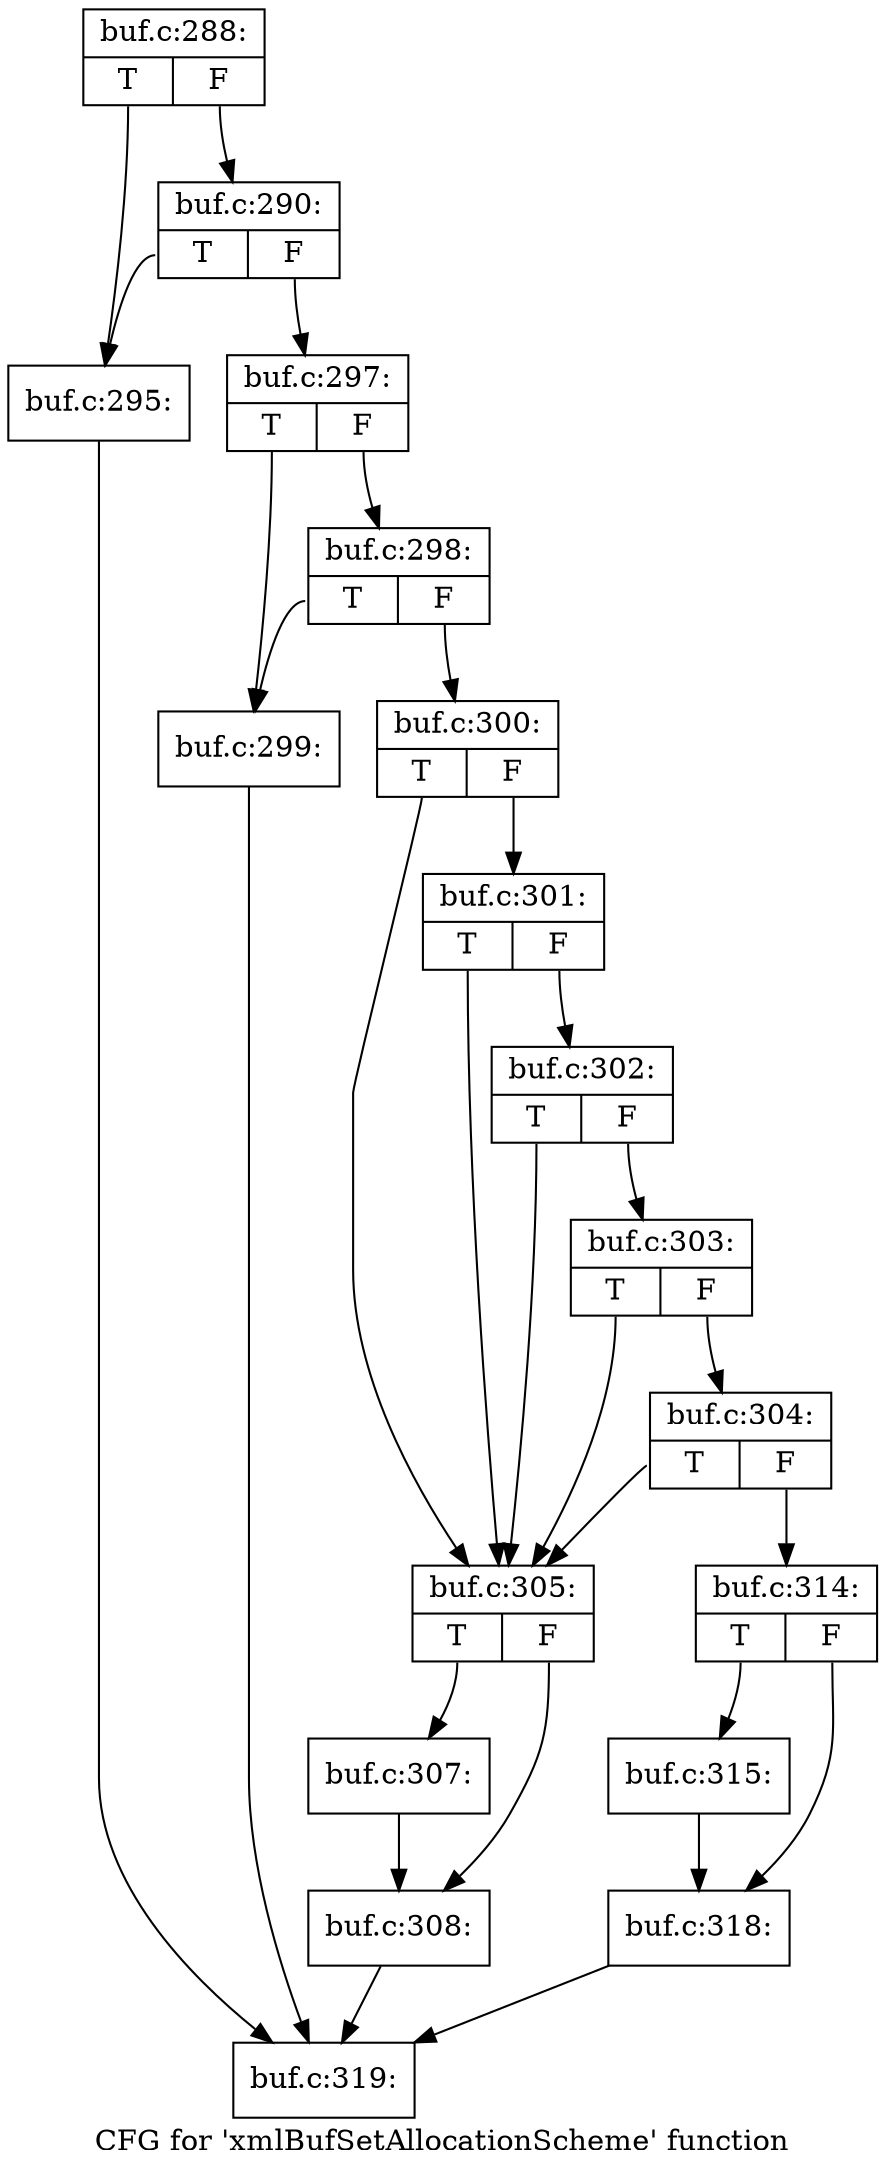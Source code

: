 digraph "CFG for 'xmlBufSetAllocationScheme' function" {
	label="CFG for 'xmlBufSetAllocationScheme' function";

	Node0x556b570 [shape=record,label="{buf.c:288:|{<s0>T|<s1>F}}"];
	Node0x556b570:s0 -> Node0x556b2b0;
	Node0x556b570:s1 -> Node0x556b350;
	Node0x556b350 [shape=record,label="{buf.c:290:|{<s0>T|<s1>F}}"];
	Node0x556b350:s0 -> Node0x556b2b0;
	Node0x556b350:s1 -> Node0x556b300;
	Node0x556b2b0 [shape=record,label="{buf.c:295:}"];
	Node0x556b2b0 -> Node0x556b880;
	Node0x556b300 [shape=record,label="{buf.c:297:|{<s0>T|<s1>F}}"];
	Node0x556b300:s0 -> Node0x5559690;
	Node0x556b300:s1 -> Node0x555e280;
	Node0x555e280 [shape=record,label="{buf.c:298:|{<s0>T|<s1>F}}"];
	Node0x555e280:s0 -> Node0x5559690;
	Node0x555e280:s1 -> Node0x555e230;
	Node0x5559690 [shape=record,label="{buf.c:299:}"];
	Node0x5559690 -> Node0x556b880;
	Node0x555e230 [shape=record,label="{buf.c:300:|{<s0>T|<s1>F}}"];
	Node0x555e230:s0 -> Node0x556e460;
	Node0x555e230:s1 -> Node0x556e680;
	Node0x556e680 [shape=record,label="{buf.c:301:|{<s0>T|<s1>F}}"];
	Node0x556e680:s0 -> Node0x556e460;
	Node0x556e680:s1 -> Node0x556e600;
	Node0x556e600 [shape=record,label="{buf.c:302:|{<s0>T|<s1>F}}"];
	Node0x556e600:s0 -> Node0x556e460;
	Node0x556e600:s1 -> Node0x556e580;
	Node0x556e580 [shape=record,label="{buf.c:303:|{<s0>T|<s1>F}}"];
	Node0x556e580:s0 -> Node0x556e460;
	Node0x556e580:s1 -> Node0x556e500;
	Node0x556e500 [shape=record,label="{buf.c:304:|{<s0>T|<s1>F}}"];
	Node0x556e500:s0 -> Node0x556e460;
	Node0x556e500:s1 -> Node0x556e4b0;
	Node0x556e460 [shape=record,label="{buf.c:305:|{<s0>T|<s1>F}}"];
	Node0x556e460:s0 -> Node0x556f4b0;
	Node0x556e460:s1 -> Node0x556f500;
	Node0x556f4b0 [shape=record,label="{buf.c:307:}"];
	Node0x556f4b0 -> Node0x556f500;
	Node0x556f500 [shape=record,label="{buf.c:308:}"];
	Node0x556f500 -> Node0x556b880;
	Node0x556e4b0 [shape=record,label="{buf.c:314:|{<s0>T|<s1>F}}"];
	Node0x556e4b0:s0 -> Node0x556ff50;
	Node0x556e4b0:s1 -> Node0x556ffa0;
	Node0x556ff50 [shape=record,label="{buf.c:315:}"];
	Node0x556ff50 -> Node0x556ffa0;
	Node0x556ffa0 [shape=record,label="{buf.c:318:}"];
	Node0x556ffa0 -> Node0x556b880;
	Node0x556b880 [shape=record,label="{buf.c:319:}"];
}
